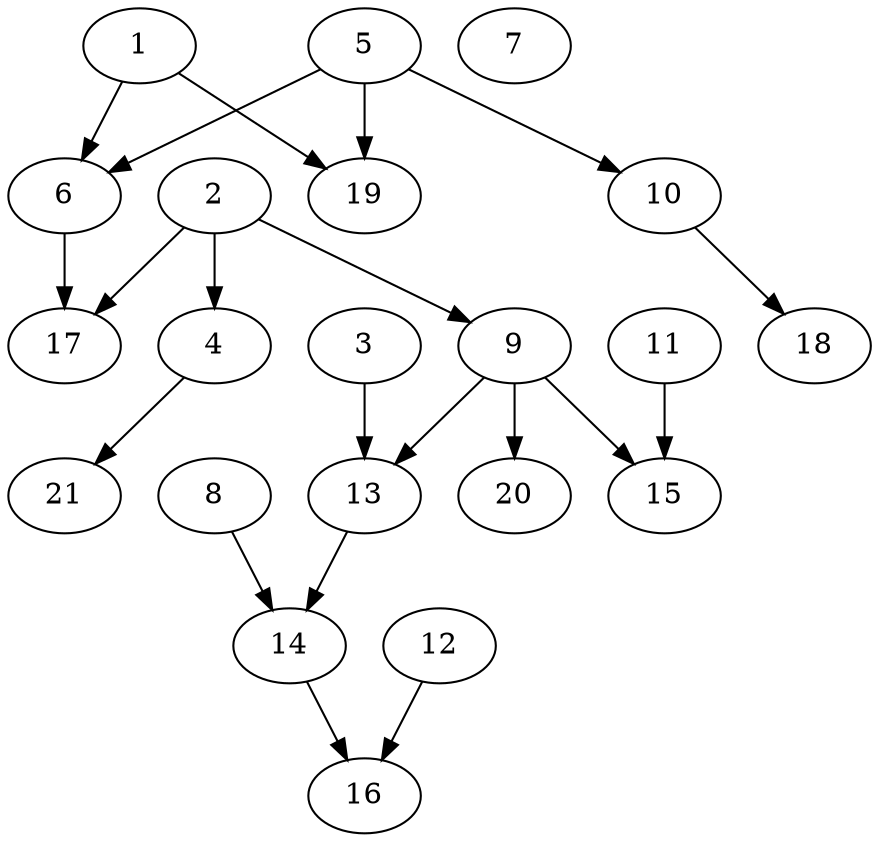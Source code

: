 digraph "custom_16p_gb_Random_Nodes_21_Density_0.95_CCR_10.00_WeightType_Random_schedule.gxl" {
	graph ["Number of processors"=16,
		"Total schedule length"=59
	];
	1	 ["Finish time"=21,
		Processor=14,
		"Start time"=18,
		Weight=3];
	6	 ["Finish time"=27,
		Processor=14,
		"Start time"=23,
		Weight=4];
	1 -> 6	 [Weight=71];
	19	 ["Finish time"=41,
		Processor=14,
		"Start time"=34,
		Weight=7];
	1 -> 19	 [Weight=80];
	2	 ["Finish time"=2,
		Processor=1,
		"Start time"=0,
		Weight=2];
	4	 ["Finish time"=23,
		Processor=16,
		"Start time"=21,
		Weight=2];
	2 -> 4	 [Weight=18];
	9	 ["Finish time"=14,
		Processor=1,
		"Start time"=8,
		Weight=6];
	2 -> 9	 [Weight=62];
	17	 ["Finish time"=49,
		Processor=14,
		"Start time"=45,
		Weight=4];
	2 -> 17	 [Weight=18];
	3	 ["Finish time"=8,
		Processor=1,
		"Start time"=2,
		Weight=6];
	13	 ["Finish time"=34,
		Processor=1,
		"Start time"=24,
		Weight=10];
	3 -> 13	 [Weight=27];
	21	 ["Finish time"=34,
		Processor=16,
		"Start time"=27,
		Weight=7];
	4 -> 21	 [Weight=71];
	5	 ["Finish time"=2,
		Processor=14,
		"Start time"=0,
		Weight=2];
	5 -> 6	 [Weight=89];
	10	 ["Finish time"=34,
		Processor=14,
		"Start time"=27,
		Weight=7];
	5 -> 10	 [Weight=80];
	5 -> 19	 [Weight=53];
	6 -> 17	 [Weight=71];
	7	 ["Finish time"=18,
		Processor=15,
		"Start time"=14,
		Weight=4];
	8	 ["Finish time"=10,
		Processor=2,
		"Start time"=0,
		Weight=10];
	14	 ["Finish time"=50,
		Processor=1,
		"Start time"=46,
		Weight=4];
	8 -> 14	 [Weight=36];
	9 -> 13	 [Weight=53];
	15	 ["Finish time"=46,
		Processor=1,
		"Start time"=36,
		Weight=10];
	9 -> 15	 [Weight=71];
	20	 ["Finish time"=36,
		Processor=1,
		"Start time"=34,
		Weight=2];
	9 -> 20	 [Weight=62];
	18	 ["Finish time"=59,
		Processor=14,
		"Start time"=49,
		Weight=10];
	10 -> 18	 [Weight=89];
	11	 ["Finish time"=24,
		Processor=1,
		"Start time"=19,
		Weight=5];
	11 -> 15	 [Weight=53];
	12	 ["Finish time"=19,
		Processor=1,
		"Start time"=14,
		Weight=5];
	16	 ["Finish time"=59,
		Processor=1,
		"Start time"=50,
		Weight=9];
	12 -> 16	 [Weight=71];
	13 -> 14	 [Weight=71];
	14 -> 16	 [Weight=44];
}
